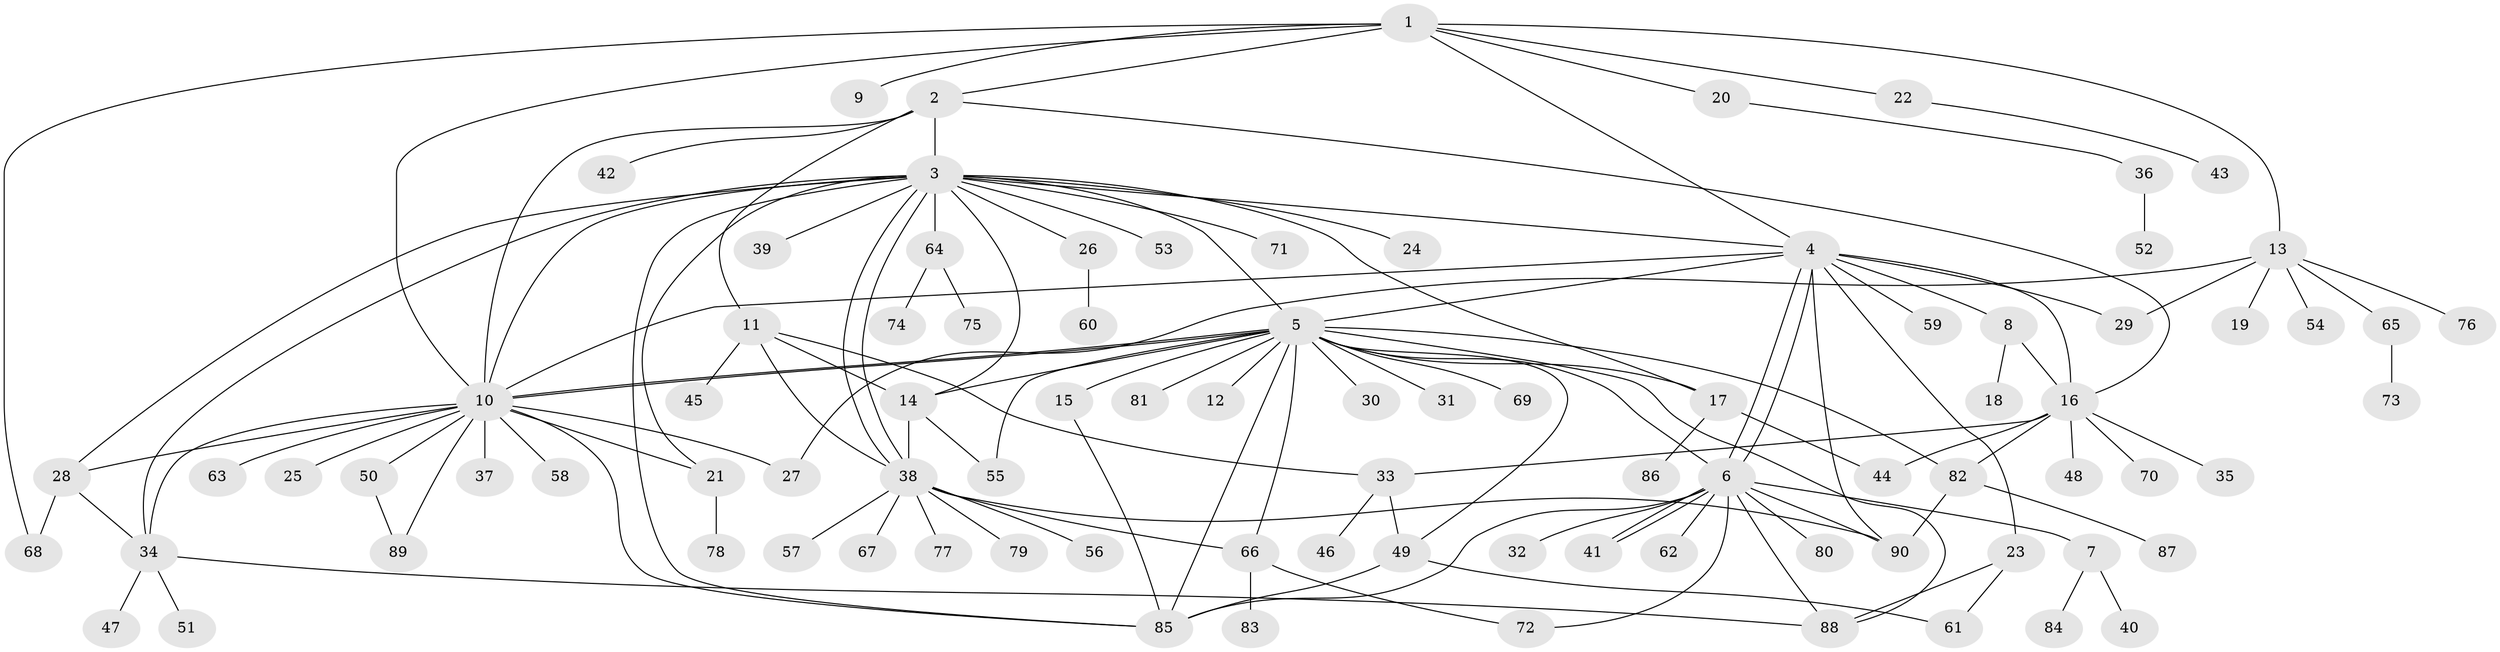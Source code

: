 // coarse degree distribution, {8: 0.014705882352941176, 5: 0.04411764705882353, 17: 0.029411764705882353, 19: 0.014705882352941176, 3: 0.058823529411764705, 9: 0.029411764705882353, 1: 0.6029411764705882, 15: 0.014705882352941176, 7: 0.029411764705882353, 4: 0.07352941176470588, 2: 0.08823529411764706}
// Generated by graph-tools (version 1.1) at 2025/41/03/06/25 10:41:46]
// undirected, 90 vertices, 134 edges
graph export_dot {
graph [start="1"]
  node [color=gray90,style=filled];
  1;
  2;
  3;
  4;
  5;
  6;
  7;
  8;
  9;
  10;
  11;
  12;
  13;
  14;
  15;
  16;
  17;
  18;
  19;
  20;
  21;
  22;
  23;
  24;
  25;
  26;
  27;
  28;
  29;
  30;
  31;
  32;
  33;
  34;
  35;
  36;
  37;
  38;
  39;
  40;
  41;
  42;
  43;
  44;
  45;
  46;
  47;
  48;
  49;
  50;
  51;
  52;
  53;
  54;
  55;
  56;
  57;
  58;
  59;
  60;
  61;
  62;
  63;
  64;
  65;
  66;
  67;
  68;
  69;
  70;
  71;
  72;
  73;
  74;
  75;
  76;
  77;
  78;
  79;
  80;
  81;
  82;
  83;
  84;
  85;
  86;
  87;
  88;
  89;
  90;
  1 -- 2;
  1 -- 4;
  1 -- 9;
  1 -- 10;
  1 -- 13;
  1 -- 20;
  1 -- 22;
  1 -- 68;
  2 -- 3;
  2 -- 10;
  2 -- 11;
  2 -- 16;
  2 -- 42;
  3 -- 4;
  3 -- 5;
  3 -- 10;
  3 -- 14;
  3 -- 17;
  3 -- 21;
  3 -- 24;
  3 -- 26;
  3 -- 28;
  3 -- 34;
  3 -- 38;
  3 -- 38;
  3 -- 39;
  3 -- 53;
  3 -- 64;
  3 -- 71;
  3 -- 85;
  4 -- 5;
  4 -- 6;
  4 -- 6;
  4 -- 8;
  4 -- 10;
  4 -- 16;
  4 -- 23;
  4 -- 29;
  4 -- 59;
  4 -- 90;
  5 -- 6;
  5 -- 10;
  5 -- 10;
  5 -- 12;
  5 -- 14;
  5 -- 15;
  5 -- 17;
  5 -- 30;
  5 -- 31;
  5 -- 49;
  5 -- 55;
  5 -- 66;
  5 -- 69;
  5 -- 81;
  5 -- 82;
  5 -- 85;
  5 -- 88;
  6 -- 7;
  6 -- 32;
  6 -- 41;
  6 -- 41;
  6 -- 62;
  6 -- 72;
  6 -- 80;
  6 -- 85;
  6 -- 88;
  6 -- 90;
  7 -- 40;
  7 -- 84;
  8 -- 16;
  8 -- 18;
  10 -- 21;
  10 -- 25;
  10 -- 27;
  10 -- 28;
  10 -- 34;
  10 -- 37;
  10 -- 50;
  10 -- 58;
  10 -- 63;
  10 -- 85;
  10 -- 89;
  11 -- 14;
  11 -- 33;
  11 -- 38;
  11 -- 45;
  13 -- 19;
  13 -- 27;
  13 -- 29;
  13 -- 54;
  13 -- 65;
  13 -- 76;
  14 -- 38;
  14 -- 55;
  15 -- 85;
  16 -- 33;
  16 -- 35;
  16 -- 44;
  16 -- 48;
  16 -- 70;
  16 -- 82;
  17 -- 44;
  17 -- 86;
  20 -- 36;
  21 -- 78;
  22 -- 43;
  23 -- 61;
  23 -- 88;
  26 -- 60;
  28 -- 34;
  28 -- 68;
  33 -- 46;
  33 -- 49;
  34 -- 47;
  34 -- 51;
  34 -- 88;
  36 -- 52;
  38 -- 56;
  38 -- 57;
  38 -- 66;
  38 -- 67;
  38 -- 77;
  38 -- 79;
  38 -- 90;
  49 -- 61;
  49 -- 85;
  50 -- 89;
  64 -- 74;
  64 -- 75;
  65 -- 73;
  66 -- 72;
  66 -- 83;
  82 -- 87;
  82 -- 90;
}
